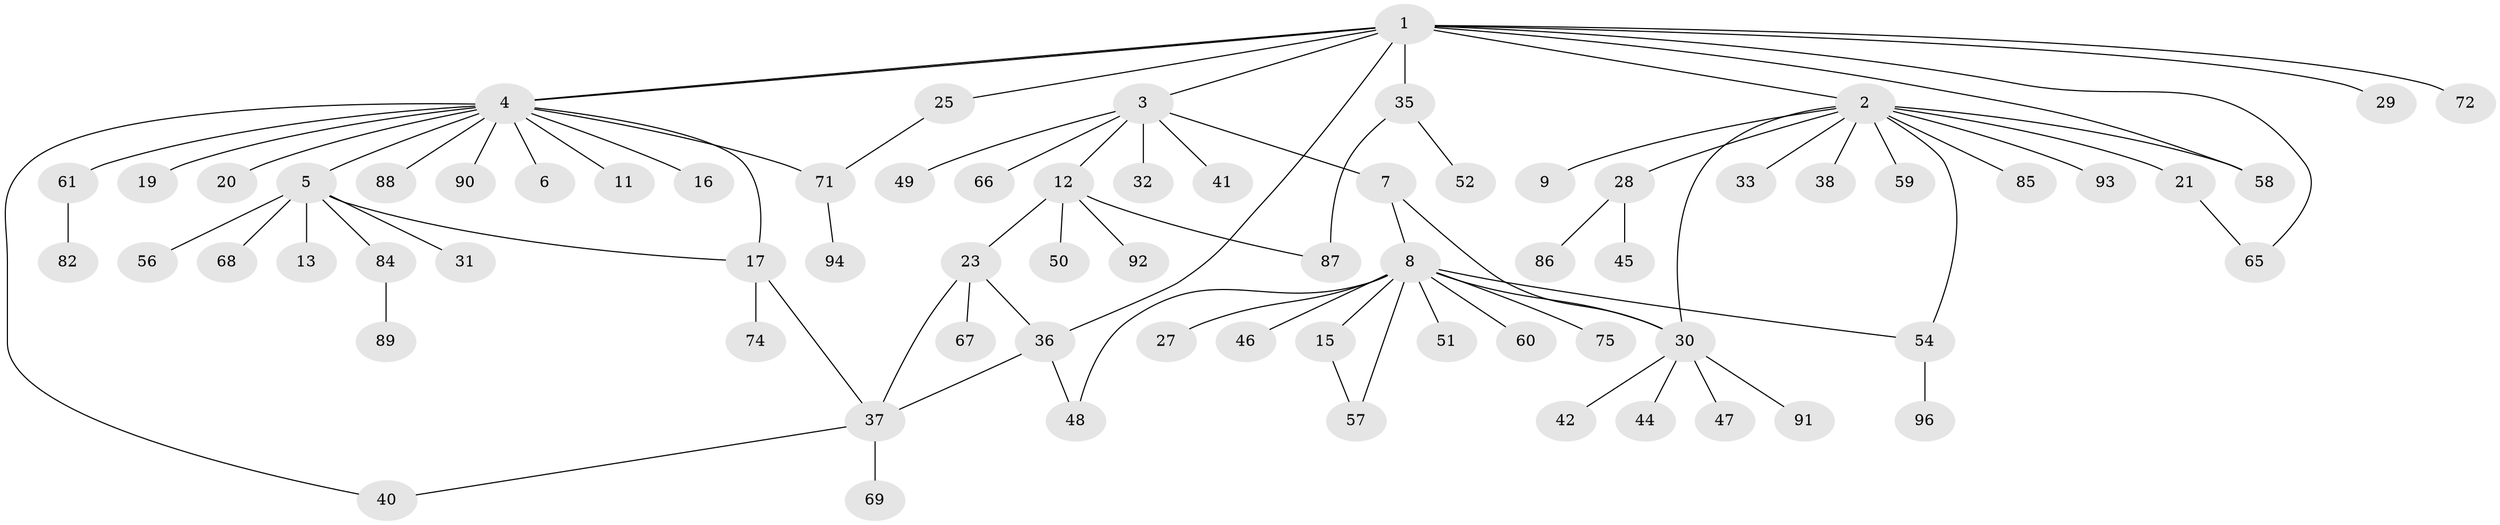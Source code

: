 // Generated by graph-tools (version 1.1) at 2025/52/02/27/25 19:52:00]
// undirected, 72 vertices, 86 edges
graph export_dot {
graph [start="1"]
  node [color=gray90,style=filled];
  1 [super="+83"];
  2 [super="+14"];
  3 [super="+18"];
  4 [super="+22"];
  5 [super="+81"];
  6;
  7;
  8 [super="+10"];
  9;
  11;
  12 [super="+55"];
  13;
  15 [super="+24"];
  16 [super="+43"];
  17 [super="+73"];
  19;
  20;
  21 [super="+26"];
  23;
  25 [super="+34"];
  27 [super="+70"];
  28 [super="+39"];
  29;
  30 [super="+77"];
  31 [super="+63"];
  32;
  33;
  35 [super="+62"];
  36 [super="+80"];
  37 [super="+53"];
  38;
  40;
  41;
  42;
  44;
  45 [super="+95"];
  46;
  47;
  48;
  49;
  50;
  51;
  52;
  54 [super="+78"];
  56;
  57 [super="+64"];
  58;
  59;
  60;
  61;
  65 [super="+76"];
  66;
  67;
  68;
  69;
  71 [super="+79"];
  72;
  74;
  75;
  82;
  84;
  85;
  86;
  87;
  88;
  89;
  90;
  91;
  92;
  93;
  94;
  96;
  1 -- 2;
  1 -- 3;
  1 -- 4;
  1 -- 4;
  1 -- 25;
  1 -- 29;
  1 -- 35;
  1 -- 58;
  1 -- 72;
  1 -- 65;
  1 -- 36;
  2 -- 9;
  2 -- 21;
  2 -- 28;
  2 -- 33;
  2 -- 58;
  2 -- 59;
  2 -- 85;
  2 -- 38;
  2 -- 54;
  2 -- 93;
  2 -- 30;
  3 -- 7;
  3 -- 12;
  3 -- 32;
  3 -- 41;
  3 -- 49;
  3 -- 66;
  4 -- 5;
  4 -- 6;
  4 -- 11;
  4 -- 16;
  4 -- 17;
  4 -- 19;
  4 -- 20;
  4 -- 40;
  4 -- 61;
  4 -- 71;
  4 -- 88;
  4 -- 90;
  5 -- 13;
  5 -- 31;
  5 -- 56;
  5 -- 68;
  5 -- 84;
  5 -- 17;
  7 -- 8;
  7 -- 30;
  8 -- 15;
  8 -- 46;
  8 -- 48;
  8 -- 51;
  8 -- 27;
  8 -- 75;
  8 -- 60;
  8 -- 30;
  8 -- 54;
  8 -- 57;
  12 -- 23;
  12 -- 50;
  12 -- 87;
  12 -- 92;
  15 -- 57;
  17 -- 74;
  17 -- 37;
  21 -- 65;
  23 -- 36;
  23 -- 37;
  23 -- 67;
  25 -- 71;
  28 -- 45;
  28 -- 86;
  30 -- 42;
  30 -- 44;
  30 -- 47;
  30 -- 91;
  35 -- 52;
  35 -- 87;
  36 -- 37;
  36 -- 48;
  37 -- 40;
  37 -- 69;
  54 -- 96;
  61 -- 82;
  71 -- 94;
  84 -- 89;
}
